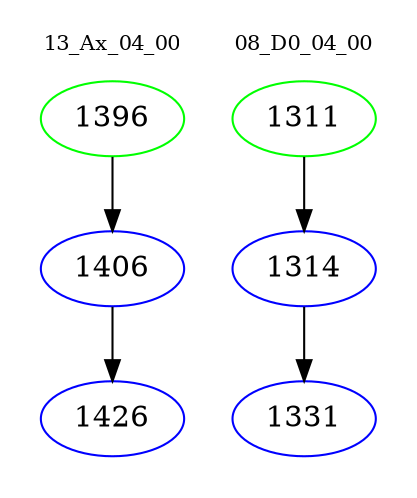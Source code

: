 digraph{
subgraph cluster_0 {
color = white
label = "13_Ax_04_00";
fontsize=10;
T0_1396 [label="1396", color="green"]
T0_1396 -> T0_1406 [color="black"]
T0_1406 [label="1406", color="blue"]
T0_1406 -> T0_1426 [color="black"]
T0_1426 [label="1426", color="blue"]
}
subgraph cluster_1 {
color = white
label = "08_D0_04_00";
fontsize=10;
T1_1311 [label="1311", color="green"]
T1_1311 -> T1_1314 [color="black"]
T1_1314 [label="1314", color="blue"]
T1_1314 -> T1_1331 [color="black"]
T1_1331 [label="1331", color="blue"]
}
}
